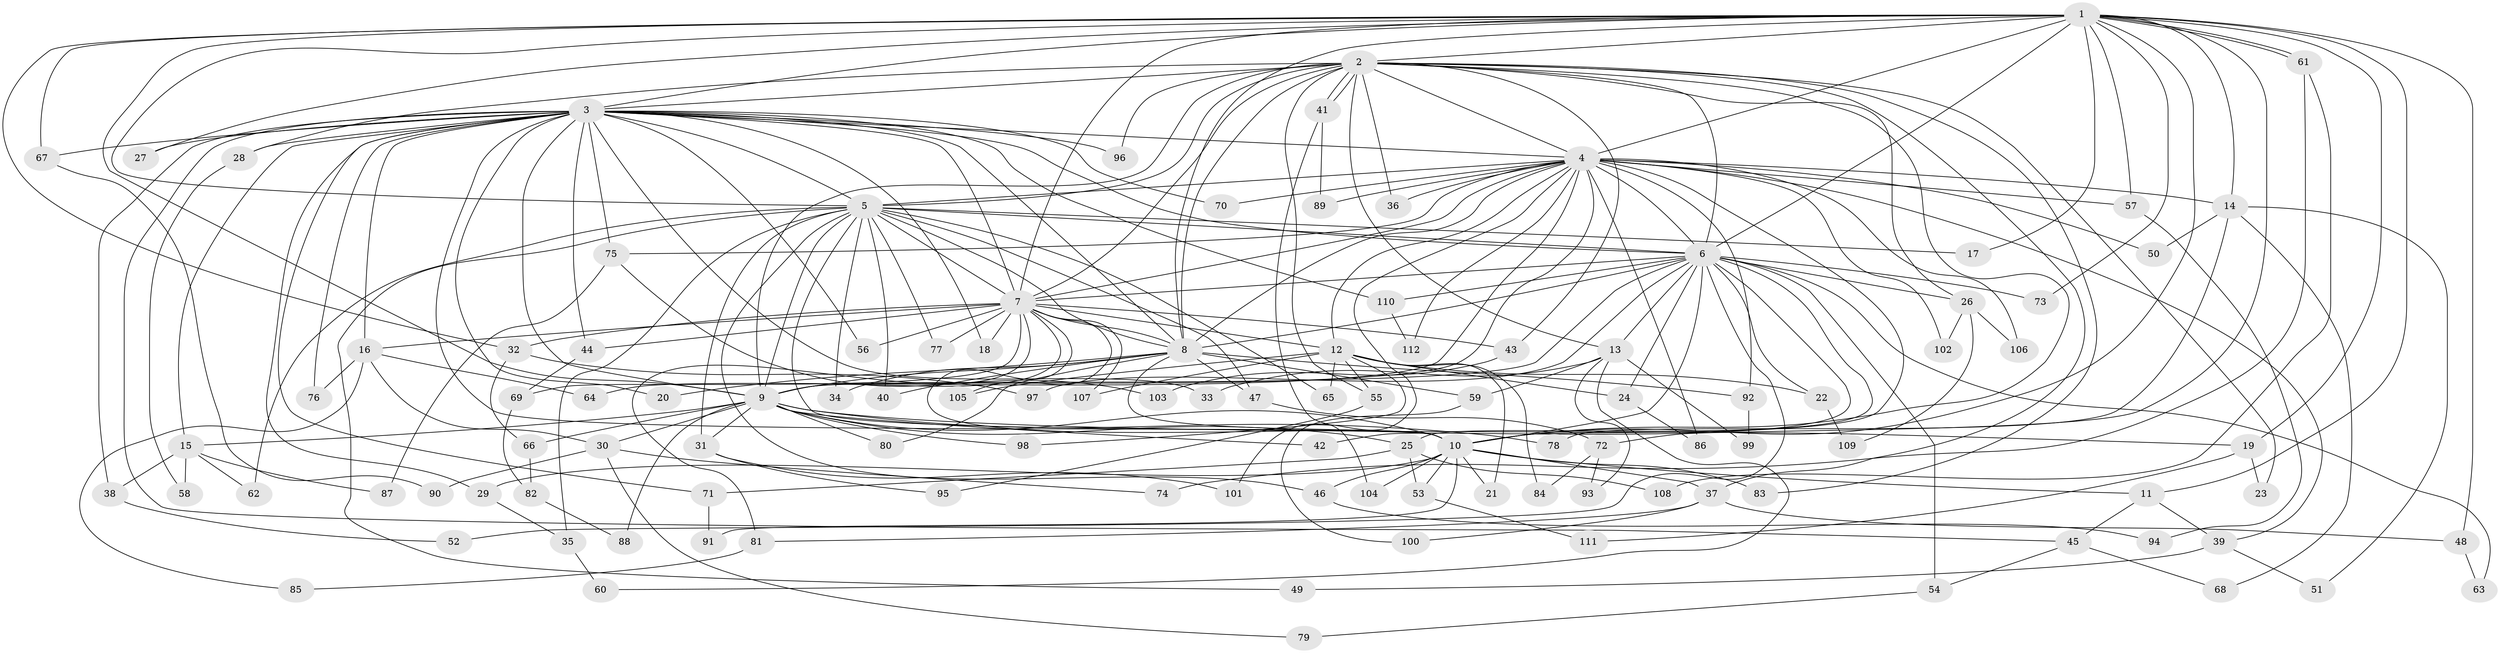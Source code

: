 // coarse degree distribution, {21: 0.01282051282051282, 29: 0.01282051282051282, 6: 0.01282051282051282, 2: 0.5512820512820513, 1: 0.07692307692307693, 3: 0.15384615384615385, 4: 0.11538461538461539, 18: 0.01282051282051282, 7: 0.01282051282051282, 5: 0.01282051282051282, 26: 0.01282051282051282, 8: 0.01282051282051282}
// Generated by graph-tools (version 1.1) at 2025/48/03/04/25 21:48:14]
// undirected, 112 vertices, 249 edges
graph export_dot {
graph [start="1"]
  node [color=gray90,style=filled];
  1;
  2;
  3;
  4;
  5;
  6;
  7;
  8;
  9;
  10;
  11;
  12;
  13;
  14;
  15;
  16;
  17;
  18;
  19;
  20;
  21;
  22;
  23;
  24;
  25;
  26;
  27;
  28;
  29;
  30;
  31;
  32;
  33;
  34;
  35;
  36;
  37;
  38;
  39;
  40;
  41;
  42;
  43;
  44;
  45;
  46;
  47;
  48;
  49;
  50;
  51;
  52;
  53;
  54;
  55;
  56;
  57;
  58;
  59;
  60;
  61;
  62;
  63;
  64;
  65;
  66;
  67;
  68;
  69;
  70;
  71;
  72;
  73;
  74;
  75;
  76;
  77;
  78;
  79;
  80;
  81;
  82;
  83;
  84;
  85;
  86;
  87;
  88;
  89;
  90;
  91;
  92;
  93;
  94;
  95;
  96;
  97;
  98;
  99;
  100;
  101;
  102;
  103;
  104;
  105;
  106;
  107;
  108;
  109;
  110;
  111;
  112;
  1 -- 2;
  1 -- 3;
  1 -- 4;
  1 -- 5;
  1 -- 6;
  1 -- 7;
  1 -- 8;
  1 -- 9;
  1 -- 10;
  1 -- 11;
  1 -- 14;
  1 -- 17;
  1 -- 19;
  1 -- 27;
  1 -- 32;
  1 -- 48;
  1 -- 57;
  1 -- 61;
  1 -- 61;
  1 -- 67;
  1 -- 72;
  1 -- 73;
  2 -- 3;
  2 -- 4;
  2 -- 5;
  2 -- 6;
  2 -- 7;
  2 -- 8;
  2 -- 9;
  2 -- 10;
  2 -- 13;
  2 -- 23;
  2 -- 26;
  2 -- 28;
  2 -- 36;
  2 -- 37;
  2 -- 41;
  2 -- 41;
  2 -- 43;
  2 -- 55;
  2 -- 83;
  2 -- 96;
  3 -- 4;
  3 -- 5;
  3 -- 6;
  3 -- 7;
  3 -- 8;
  3 -- 9;
  3 -- 10;
  3 -- 15;
  3 -- 16;
  3 -- 18;
  3 -- 20;
  3 -- 27;
  3 -- 28;
  3 -- 29;
  3 -- 33;
  3 -- 38;
  3 -- 44;
  3 -- 45;
  3 -- 56;
  3 -- 67;
  3 -- 70;
  3 -- 71;
  3 -- 75;
  3 -- 76;
  3 -- 96;
  3 -- 110;
  4 -- 5;
  4 -- 6;
  4 -- 7;
  4 -- 8;
  4 -- 9;
  4 -- 10;
  4 -- 12;
  4 -- 14;
  4 -- 36;
  4 -- 39;
  4 -- 50;
  4 -- 57;
  4 -- 64;
  4 -- 70;
  4 -- 75;
  4 -- 86;
  4 -- 89;
  4 -- 92;
  4 -- 101;
  4 -- 102;
  4 -- 106;
  4 -- 112;
  5 -- 6;
  5 -- 7;
  5 -- 8;
  5 -- 9;
  5 -- 10;
  5 -- 17;
  5 -- 31;
  5 -- 34;
  5 -- 35;
  5 -- 40;
  5 -- 46;
  5 -- 47;
  5 -- 49;
  5 -- 62;
  5 -- 65;
  5 -- 77;
  6 -- 7;
  6 -- 8;
  6 -- 9;
  6 -- 10;
  6 -- 13;
  6 -- 22;
  6 -- 24;
  6 -- 25;
  6 -- 26;
  6 -- 42;
  6 -- 52;
  6 -- 54;
  6 -- 63;
  6 -- 73;
  6 -- 97;
  6 -- 110;
  7 -- 8;
  7 -- 9;
  7 -- 10;
  7 -- 12;
  7 -- 16;
  7 -- 18;
  7 -- 32;
  7 -- 43;
  7 -- 44;
  7 -- 56;
  7 -- 69;
  7 -- 77;
  7 -- 81;
  7 -- 105;
  7 -- 107;
  8 -- 9;
  8 -- 10;
  8 -- 20;
  8 -- 34;
  8 -- 40;
  8 -- 47;
  8 -- 59;
  8 -- 80;
  8 -- 92;
  9 -- 10;
  9 -- 15;
  9 -- 19;
  9 -- 25;
  9 -- 30;
  9 -- 31;
  9 -- 42;
  9 -- 66;
  9 -- 78;
  9 -- 80;
  9 -- 88;
  9 -- 98;
  10 -- 11;
  10 -- 21;
  10 -- 29;
  10 -- 37;
  10 -- 46;
  10 -- 53;
  10 -- 83;
  10 -- 91;
  10 -- 104;
  11 -- 39;
  11 -- 45;
  12 -- 21;
  12 -- 22;
  12 -- 24;
  12 -- 55;
  12 -- 65;
  12 -- 84;
  12 -- 98;
  12 -- 105;
  12 -- 107;
  13 -- 33;
  13 -- 59;
  13 -- 60;
  13 -- 93;
  13 -- 99;
  14 -- 50;
  14 -- 51;
  14 -- 68;
  14 -- 78;
  15 -- 38;
  15 -- 58;
  15 -- 62;
  15 -- 87;
  16 -- 30;
  16 -- 64;
  16 -- 76;
  16 -- 85;
  19 -- 23;
  19 -- 111;
  22 -- 109;
  24 -- 86;
  25 -- 53;
  25 -- 71;
  25 -- 108;
  26 -- 102;
  26 -- 106;
  26 -- 109;
  28 -- 58;
  29 -- 35;
  30 -- 74;
  30 -- 79;
  30 -- 90;
  31 -- 95;
  31 -- 101;
  32 -- 66;
  32 -- 97;
  35 -- 60;
  37 -- 48;
  37 -- 81;
  37 -- 100;
  38 -- 52;
  39 -- 49;
  39 -- 51;
  41 -- 89;
  41 -- 104;
  43 -- 103;
  44 -- 69;
  45 -- 54;
  45 -- 68;
  46 -- 94;
  47 -- 72;
  48 -- 63;
  53 -- 111;
  54 -- 79;
  55 -- 95;
  57 -- 94;
  59 -- 100;
  61 -- 74;
  61 -- 108;
  66 -- 82;
  67 -- 90;
  69 -- 82;
  71 -- 91;
  72 -- 84;
  72 -- 93;
  75 -- 87;
  75 -- 103;
  81 -- 85;
  82 -- 88;
  92 -- 99;
  110 -- 112;
}
